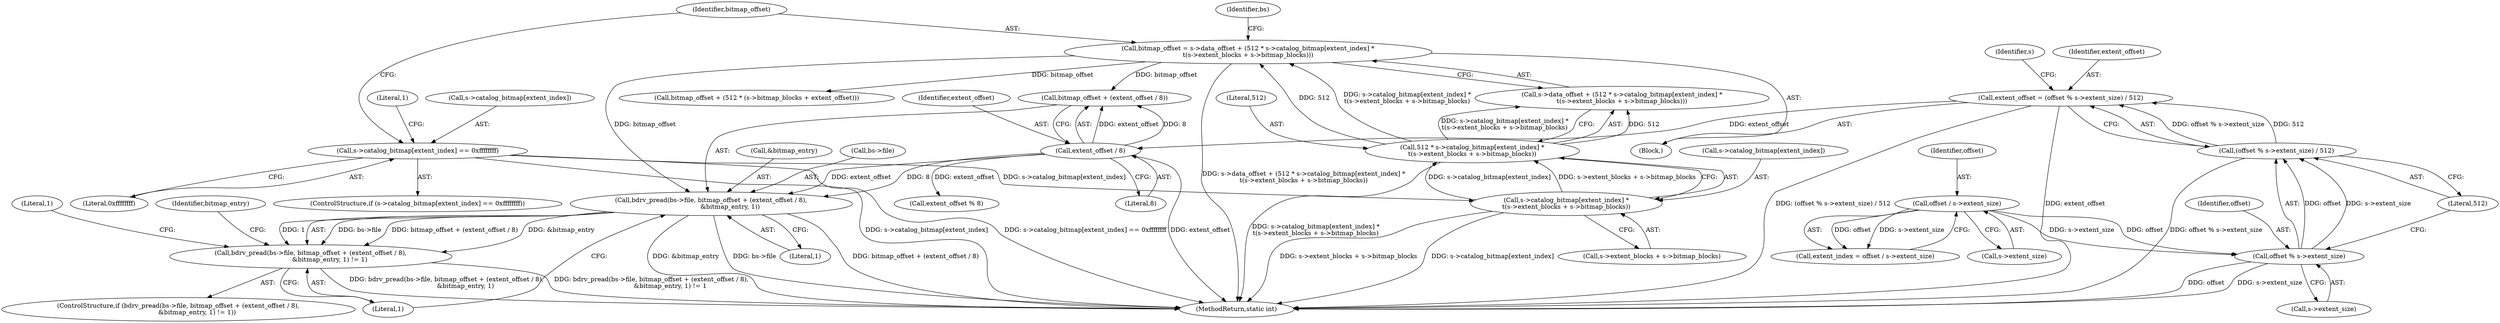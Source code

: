 digraph "0_qemu_e3737b820b45e54b059656dc3f914f895ac7a88b@API" {
"1000409" [label="(Call,bdrv_pread(bs->file, bitmap_offset + (extent_offset / 8),\n                   &bitmap_entry, 1))"];
"1000386" [label="(Call,bitmap_offset = s->data_offset + (512 * s->catalog_bitmap[extent_index] *\n\t(s->extent_blocks + s->bitmap_blocks)))"];
"1000392" [label="(Call,512 * s->catalog_bitmap[extent_index] *\n\t(s->extent_blocks + s->bitmap_blocks))"];
"1000394" [label="(Call,s->catalog_bitmap[extent_index] *\n\t(s->extent_blocks + s->bitmap_blocks))"];
"1000375" [label="(Call,s->catalog_bitmap[extent_index] == 0xffffffff)"];
"1000415" [label="(Call,extent_offset / 8)"];
"1000365" [label="(Call,extent_offset = (offset % s->extent_size) / 512)"];
"1000367" [label="(Call,(offset % s->extent_size) / 512)"];
"1000368" [label="(Call,offset % s->extent_size)"];
"1000360" [label="(Call,offset / s->extent_size)"];
"1000408" [label="(Call,bdrv_pread(bs->file, bitmap_offset + (extent_offset / 8),\n                   &bitmap_entry, 1) != 1)"];
"1000408" [label="(Call,bdrv_pread(bs->file, bitmap_offset + (extent_offset / 8),\n                   &bitmap_entry, 1) != 1)"];
"1000388" [label="(Call,s->data_offset + (512 * s->catalog_bitmap[extent_index] *\n\t(s->extent_blocks + s->bitmap_blocks)))"];
"1000374" [label="(ControlStructure,if (s->catalog_bitmap[extent_index] == 0xffffffff))"];
"1000386" [label="(Call,bitmap_offset = s->data_offset + (512 * s->catalog_bitmap[extent_index] *\n\t(s->extent_blocks + s->bitmap_blocks)))"];
"1000370" [label="(Call,s->extent_size)"];
"1000361" [label="(Identifier,offset)"];
"1000358" [label="(Call,extent_index = offset / s->extent_size)"];
"1000409" [label="(Call,bdrv_pread(bs->file, bitmap_offset + (extent_offset / 8),\n                   &bitmap_entry, 1))"];
"1000411" [label="(Identifier,bs)"];
"1000413" [label="(Call,bitmap_offset + (extent_offset / 8))"];
"1000392" [label="(Call,512 * s->catalog_bitmap[extent_index] *\n\t(s->extent_blocks + s->bitmap_blocks))"];
"1000394" [label="(Call,s->catalog_bitmap[extent_index] *\n\t(s->extent_blocks + s->bitmap_blocks))"];
"1000378" [label="(Identifier,s)"];
"1000393" [label="(Literal,512)"];
"1000110" [label="(Block,)"];
"1000373" [label="(Literal,512)"];
"1000431" [label="(Call,extent_offset % 8)"];
"1000375" [label="(Call,s->catalog_bitmap[extent_index] == 0xffffffff)"];
"1000416" [label="(Identifier,extent_offset)"];
"1000360" [label="(Call,offset / s->extent_size)"];
"1000418" [label="(Call,&bitmap_entry)"];
"1000376" [label="(Call,s->catalog_bitmap[extent_index])"];
"1000417" [label="(Literal,8)"];
"1000366" [label="(Identifier,extent_offset)"];
"1000400" [label="(Call,s->extent_blocks + s->bitmap_blocks)"];
"1000420" [label="(Literal,1)"];
"1000395" [label="(Call,s->catalog_bitmap[extent_index])"];
"1000425" [label="(Literal,1)"];
"1000367" [label="(Call,(offset % s->extent_size) / 512)"];
"1000365" [label="(Call,extent_offset = (offset % s->extent_size) / 512)"];
"1000440" [label="(Call,bitmap_offset + (512 * (s->bitmap_blocks + extent_offset)))"];
"1000415" [label="(Call,extent_offset / 8)"];
"1000387" [label="(Identifier,bitmap_offset)"];
"1000421" [label="(Literal,1)"];
"1000369" [label="(Identifier,offset)"];
"1000381" [label="(Literal,0xffffffff)"];
"1000430" [label="(Identifier,bitmap_entry)"];
"1000449" [label="(MethodReturn,static int)"];
"1000368" [label="(Call,offset % s->extent_size)"];
"1000407" [label="(ControlStructure,if (bdrv_pread(bs->file, bitmap_offset + (extent_offset / 8),\n                   &bitmap_entry, 1) != 1))"];
"1000362" [label="(Call,s->extent_size)"];
"1000410" [label="(Call,bs->file)"];
"1000385" [label="(Literal,1)"];
"1000409" -> "1000408"  [label="AST: "];
"1000409" -> "1000420"  [label="CFG: "];
"1000410" -> "1000409"  [label="AST: "];
"1000413" -> "1000409"  [label="AST: "];
"1000418" -> "1000409"  [label="AST: "];
"1000420" -> "1000409"  [label="AST: "];
"1000421" -> "1000409"  [label="CFG: "];
"1000409" -> "1000449"  [label="DDG: bitmap_offset + (extent_offset / 8)"];
"1000409" -> "1000449"  [label="DDG: &bitmap_entry"];
"1000409" -> "1000449"  [label="DDG: bs->file"];
"1000409" -> "1000408"  [label="DDG: bs->file"];
"1000409" -> "1000408"  [label="DDG: bitmap_offset + (extent_offset / 8)"];
"1000409" -> "1000408"  [label="DDG: &bitmap_entry"];
"1000409" -> "1000408"  [label="DDG: 1"];
"1000386" -> "1000409"  [label="DDG: bitmap_offset"];
"1000415" -> "1000409"  [label="DDG: extent_offset"];
"1000415" -> "1000409"  [label="DDG: 8"];
"1000386" -> "1000110"  [label="AST: "];
"1000386" -> "1000388"  [label="CFG: "];
"1000387" -> "1000386"  [label="AST: "];
"1000388" -> "1000386"  [label="AST: "];
"1000411" -> "1000386"  [label="CFG: "];
"1000386" -> "1000449"  [label="DDG: s->data_offset + (512 * s->catalog_bitmap[extent_index] *\n\t(s->extent_blocks + s->bitmap_blocks))"];
"1000392" -> "1000386"  [label="DDG: 512"];
"1000392" -> "1000386"  [label="DDG: s->catalog_bitmap[extent_index] *\n\t(s->extent_blocks + s->bitmap_blocks)"];
"1000386" -> "1000413"  [label="DDG: bitmap_offset"];
"1000386" -> "1000440"  [label="DDG: bitmap_offset"];
"1000392" -> "1000388"  [label="AST: "];
"1000392" -> "1000394"  [label="CFG: "];
"1000393" -> "1000392"  [label="AST: "];
"1000394" -> "1000392"  [label="AST: "];
"1000388" -> "1000392"  [label="CFG: "];
"1000392" -> "1000449"  [label="DDG: s->catalog_bitmap[extent_index] *\n\t(s->extent_blocks + s->bitmap_blocks)"];
"1000392" -> "1000388"  [label="DDG: 512"];
"1000392" -> "1000388"  [label="DDG: s->catalog_bitmap[extent_index] *\n\t(s->extent_blocks + s->bitmap_blocks)"];
"1000394" -> "1000392"  [label="DDG: s->catalog_bitmap[extent_index]"];
"1000394" -> "1000392"  [label="DDG: s->extent_blocks + s->bitmap_blocks"];
"1000394" -> "1000400"  [label="CFG: "];
"1000395" -> "1000394"  [label="AST: "];
"1000400" -> "1000394"  [label="AST: "];
"1000394" -> "1000449"  [label="DDG: s->extent_blocks + s->bitmap_blocks"];
"1000394" -> "1000449"  [label="DDG: s->catalog_bitmap[extent_index]"];
"1000375" -> "1000394"  [label="DDG: s->catalog_bitmap[extent_index]"];
"1000375" -> "1000374"  [label="AST: "];
"1000375" -> "1000381"  [label="CFG: "];
"1000376" -> "1000375"  [label="AST: "];
"1000381" -> "1000375"  [label="AST: "];
"1000385" -> "1000375"  [label="CFG: "];
"1000387" -> "1000375"  [label="CFG: "];
"1000375" -> "1000449"  [label="DDG: s->catalog_bitmap[extent_index]"];
"1000375" -> "1000449"  [label="DDG: s->catalog_bitmap[extent_index] == 0xffffffff"];
"1000415" -> "1000413"  [label="AST: "];
"1000415" -> "1000417"  [label="CFG: "];
"1000416" -> "1000415"  [label="AST: "];
"1000417" -> "1000415"  [label="AST: "];
"1000413" -> "1000415"  [label="CFG: "];
"1000415" -> "1000449"  [label="DDG: extent_offset"];
"1000415" -> "1000413"  [label="DDG: extent_offset"];
"1000415" -> "1000413"  [label="DDG: 8"];
"1000365" -> "1000415"  [label="DDG: extent_offset"];
"1000415" -> "1000431"  [label="DDG: extent_offset"];
"1000365" -> "1000110"  [label="AST: "];
"1000365" -> "1000367"  [label="CFG: "];
"1000366" -> "1000365"  [label="AST: "];
"1000367" -> "1000365"  [label="AST: "];
"1000378" -> "1000365"  [label="CFG: "];
"1000365" -> "1000449"  [label="DDG: (offset % s->extent_size) / 512"];
"1000365" -> "1000449"  [label="DDG: extent_offset"];
"1000367" -> "1000365"  [label="DDG: offset % s->extent_size"];
"1000367" -> "1000365"  [label="DDG: 512"];
"1000367" -> "1000373"  [label="CFG: "];
"1000368" -> "1000367"  [label="AST: "];
"1000373" -> "1000367"  [label="AST: "];
"1000367" -> "1000449"  [label="DDG: offset % s->extent_size"];
"1000368" -> "1000367"  [label="DDG: offset"];
"1000368" -> "1000367"  [label="DDG: s->extent_size"];
"1000368" -> "1000370"  [label="CFG: "];
"1000369" -> "1000368"  [label="AST: "];
"1000370" -> "1000368"  [label="AST: "];
"1000373" -> "1000368"  [label="CFG: "];
"1000368" -> "1000449"  [label="DDG: offset"];
"1000368" -> "1000449"  [label="DDG: s->extent_size"];
"1000360" -> "1000368"  [label="DDG: offset"];
"1000360" -> "1000368"  [label="DDG: s->extent_size"];
"1000360" -> "1000358"  [label="AST: "];
"1000360" -> "1000362"  [label="CFG: "];
"1000361" -> "1000360"  [label="AST: "];
"1000362" -> "1000360"  [label="AST: "];
"1000358" -> "1000360"  [label="CFG: "];
"1000360" -> "1000358"  [label="DDG: offset"];
"1000360" -> "1000358"  [label="DDG: s->extent_size"];
"1000408" -> "1000407"  [label="AST: "];
"1000408" -> "1000421"  [label="CFG: "];
"1000421" -> "1000408"  [label="AST: "];
"1000425" -> "1000408"  [label="CFG: "];
"1000430" -> "1000408"  [label="CFG: "];
"1000408" -> "1000449"  [label="DDG: bdrv_pread(bs->file, bitmap_offset + (extent_offset / 8),\n                   &bitmap_entry, 1)"];
"1000408" -> "1000449"  [label="DDG: bdrv_pread(bs->file, bitmap_offset + (extent_offset / 8),\n                   &bitmap_entry, 1) != 1"];
}
